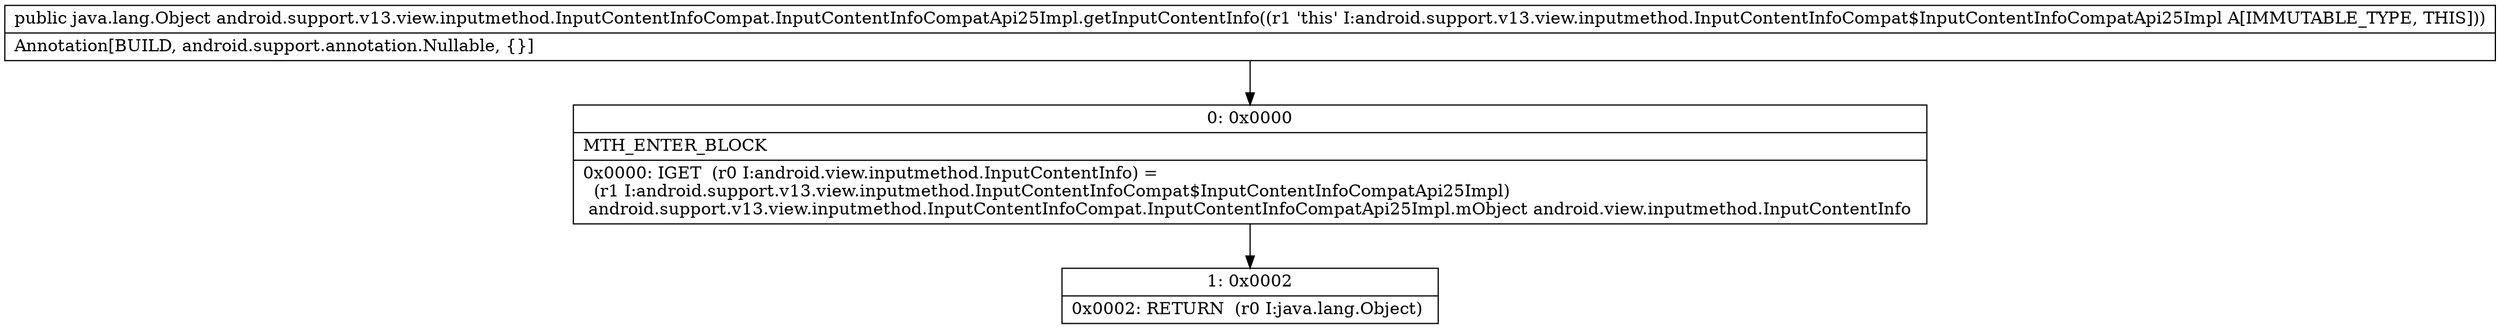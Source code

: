 digraph "CFG forandroid.support.v13.view.inputmethod.InputContentInfoCompat.InputContentInfoCompatApi25Impl.getInputContentInfo()Ljava\/lang\/Object;" {
Node_0 [shape=record,label="{0\:\ 0x0000|MTH_ENTER_BLOCK\l|0x0000: IGET  (r0 I:android.view.inputmethod.InputContentInfo) = \l  (r1 I:android.support.v13.view.inputmethod.InputContentInfoCompat$InputContentInfoCompatApi25Impl)\l android.support.v13.view.inputmethod.InputContentInfoCompat.InputContentInfoCompatApi25Impl.mObject android.view.inputmethod.InputContentInfo \l}"];
Node_1 [shape=record,label="{1\:\ 0x0002|0x0002: RETURN  (r0 I:java.lang.Object) \l}"];
MethodNode[shape=record,label="{public java.lang.Object android.support.v13.view.inputmethod.InputContentInfoCompat.InputContentInfoCompatApi25Impl.getInputContentInfo((r1 'this' I:android.support.v13.view.inputmethod.InputContentInfoCompat$InputContentInfoCompatApi25Impl A[IMMUTABLE_TYPE, THIS]))  | Annotation[BUILD, android.support.annotation.Nullable, \{\}]\l}"];
MethodNode -> Node_0;
Node_0 -> Node_1;
}

